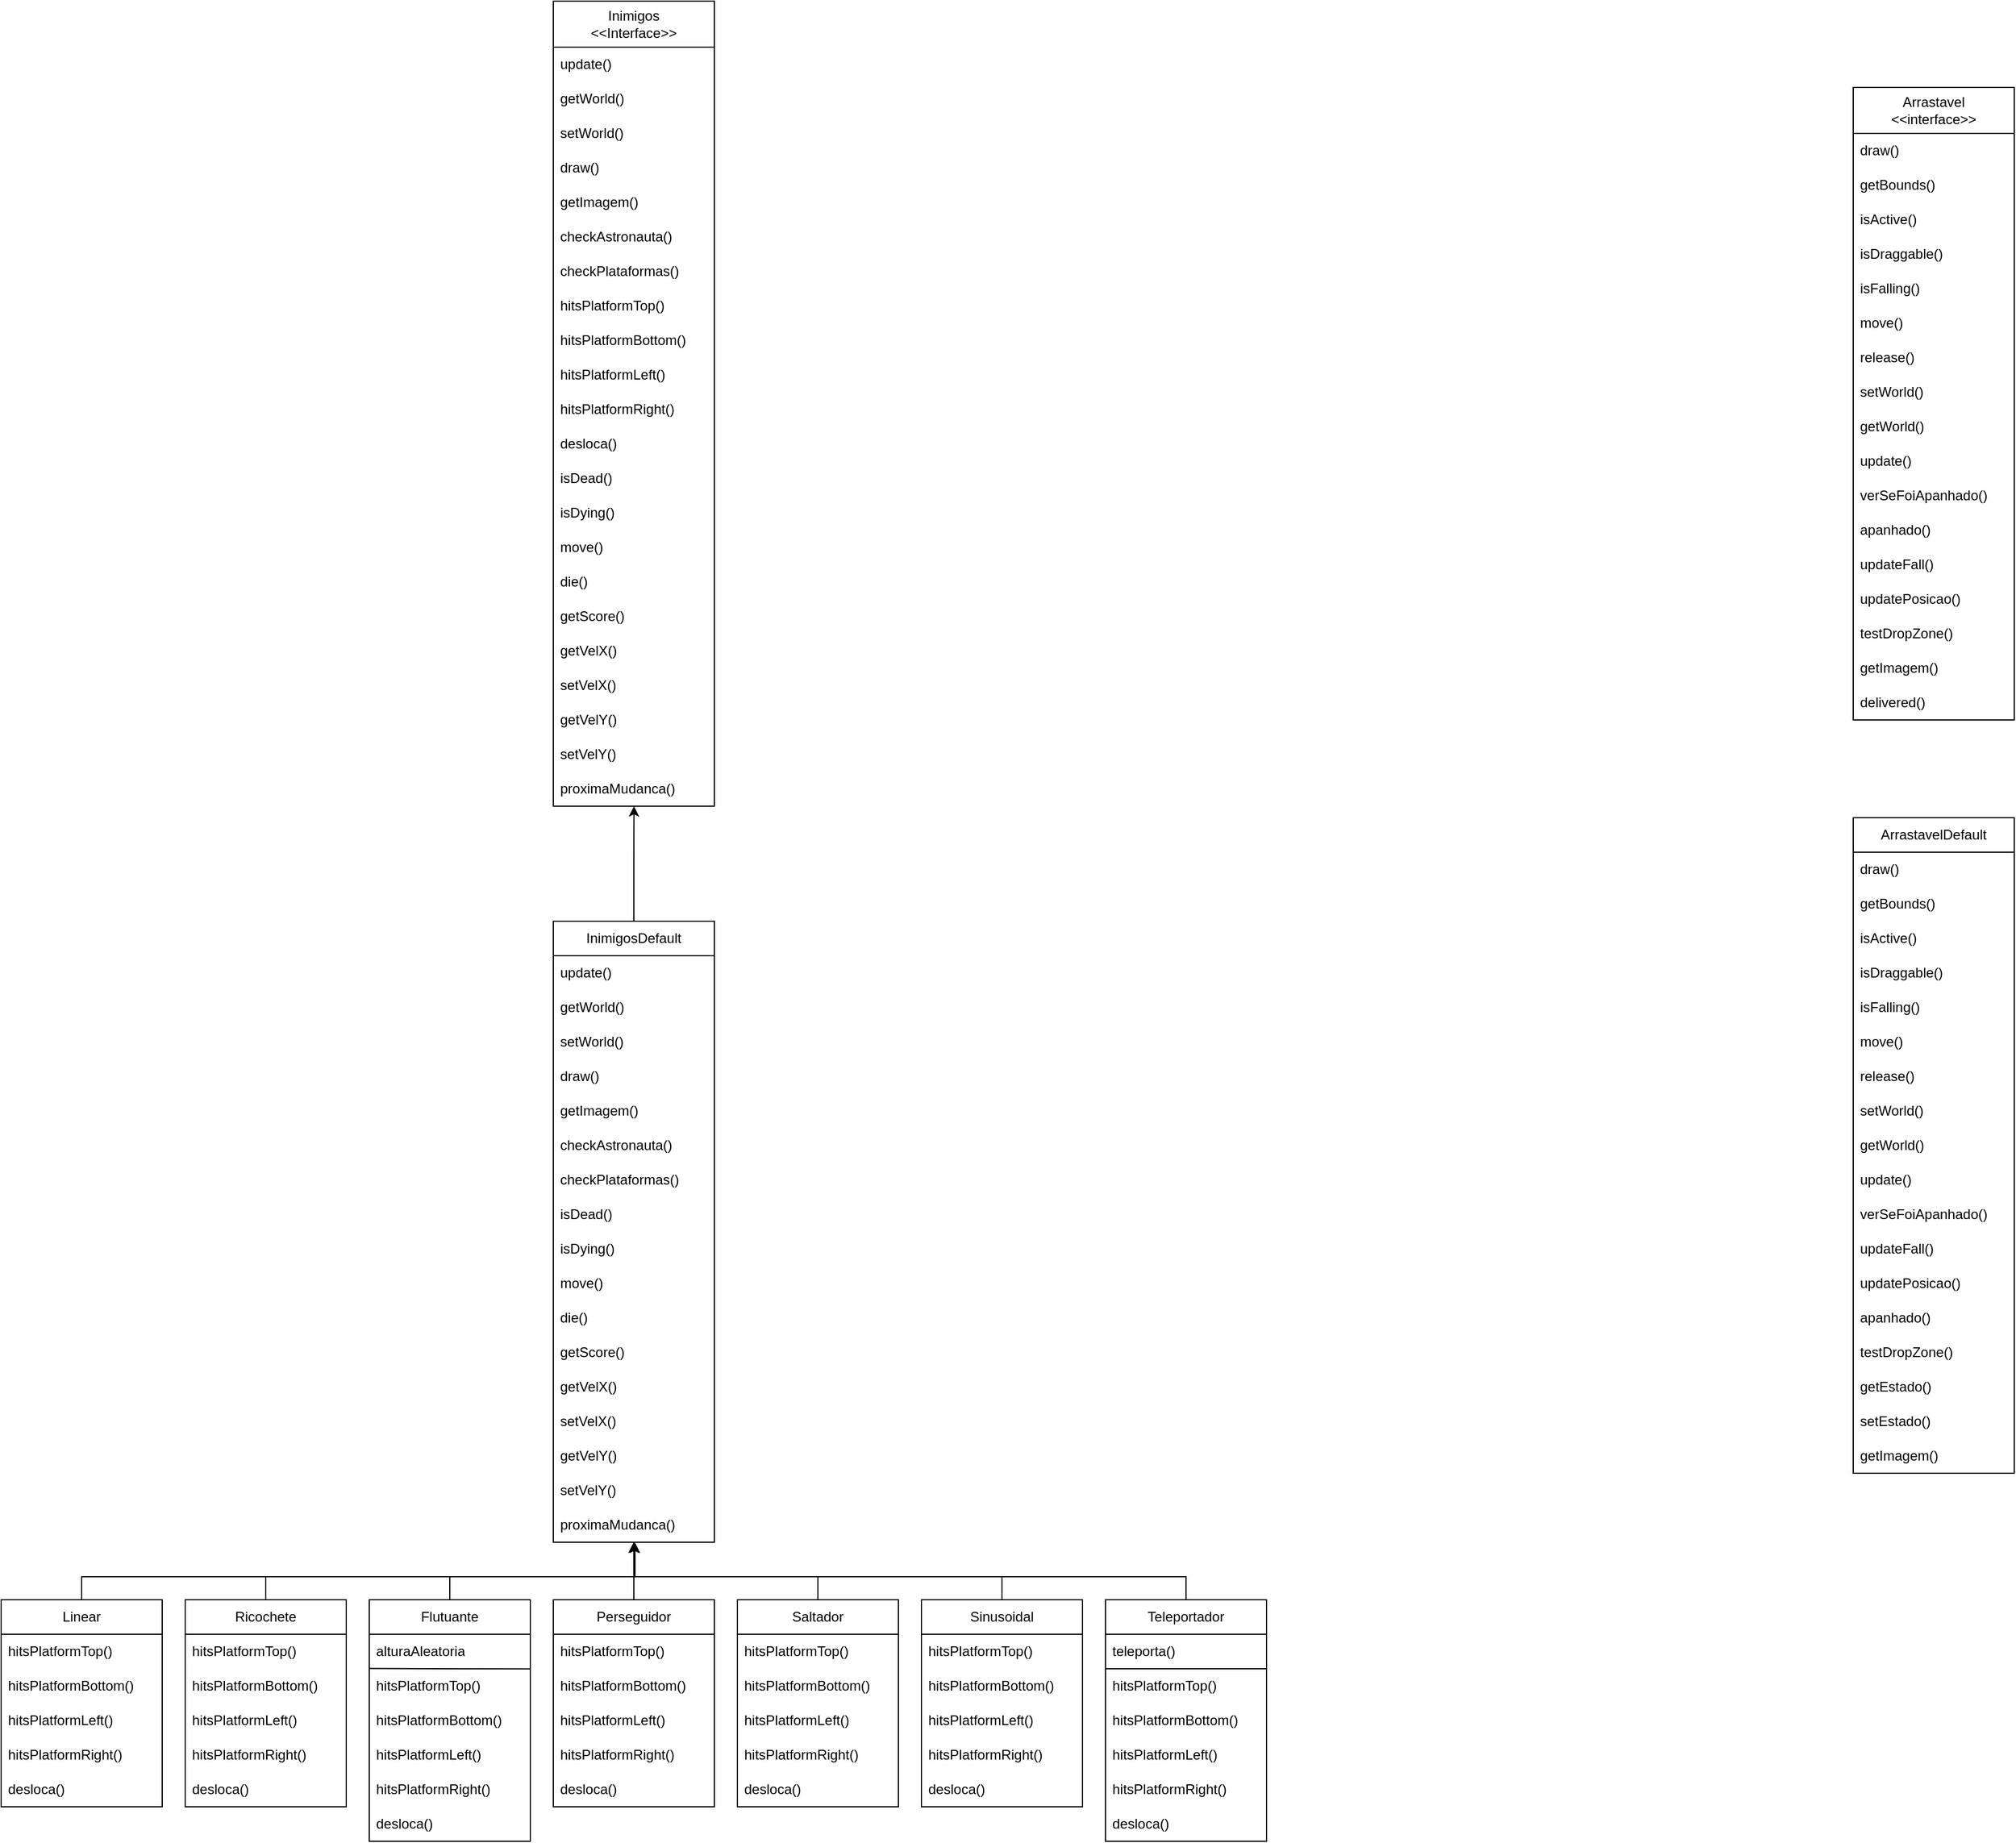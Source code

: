 <mxfile version="27.0.6">
  <diagram id="C5RBs43oDa-KdzZeNtuy" name="Page-1">
    <mxGraphModel dx="237" dy="518" grid="1" gridSize="10" guides="1" tooltips="1" connect="1" arrows="1" fold="1" page="1" pageScale="1" pageWidth="4200" pageHeight="1700" math="0" shadow="0">
      <root>
        <mxCell id="WIyWlLk6GJQsqaUBKTNV-0" />
        <mxCell id="WIyWlLk6GJQsqaUBKTNV-1" parent="WIyWlLk6GJQsqaUBKTNV-0" />
        <mxCell id="ZHWAbH3Y5k_qaBBGSIv_-0" value="&lt;div&gt;Inimigos&lt;/div&gt;&lt;div&gt;&amp;lt;&amp;lt;Interface&amp;gt;&amp;gt;&lt;/div&gt;" style="swimlane;fontStyle=0;childLayout=stackLayout;horizontal=1;startSize=40;horizontalStack=0;resizeParent=1;resizeParentMax=0;resizeLast=0;collapsible=1;marginBottom=0;whiteSpace=wrap;html=1;" parent="WIyWlLk6GJQsqaUBKTNV-1" vertex="1">
          <mxGeometry x="520" y="50" width="140" height="700" as="geometry" />
        </mxCell>
        <mxCell id="ZHWAbH3Y5k_qaBBGSIv_-1" value="update()" style="text;strokeColor=none;fillColor=none;align=left;verticalAlign=middle;spacingLeft=4;spacingRight=4;overflow=hidden;points=[[0,0.5],[1,0.5]];portConstraint=eastwest;rotatable=0;whiteSpace=wrap;html=1;" parent="ZHWAbH3Y5k_qaBBGSIv_-0" vertex="1">
          <mxGeometry y="40" width="140" height="30" as="geometry" />
        </mxCell>
        <mxCell id="ZHWAbH3Y5k_qaBBGSIv_-2" value="getWorld()" style="text;strokeColor=none;fillColor=none;align=left;verticalAlign=middle;spacingLeft=4;spacingRight=4;overflow=hidden;points=[[0,0.5],[1,0.5]];portConstraint=eastwest;rotatable=0;whiteSpace=wrap;html=1;" parent="ZHWAbH3Y5k_qaBBGSIv_-0" vertex="1">
          <mxGeometry y="70" width="140" height="30" as="geometry" />
        </mxCell>
        <mxCell id="ZHWAbH3Y5k_qaBBGSIv_-3" value="setWorld()" style="text;strokeColor=none;fillColor=none;align=left;verticalAlign=middle;spacingLeft=4;spacingRight=4;overflow=hidden;points=[[0,0.5],[1,0.5]];portConstraint=eastwest;rotatable=0;whiteSpace=wrap;html=1;" parent="ZHWAbH3Y5k_qaBBGSIv_-0" vertex="1">
          <mxGeometry y="100" width="140" height="30" as="geometry" />
        </mxCell>
        <mxCell id="ZHWAbH3Y5k_qaBBGSIv_-4" value="draw()" style="text;strokeColor=none;fillColor=none;align=left;verticalAlign=middle;spacingLeft=4;spacingRight=4;overflow=hidden;points=[[0,0.5],[1,0.5]];portConstraint=eastwest;rotatable=0;whiteSpace=wrap;html=1;" parent="ZHWAbH3Y5k_qaBBGSIv_-0" vertex="1">
          <mxGeometry y="130" width="140" height="30" as="geometry" />
        </mxCell>
        <mxCell id="ZHWAbH3Y5k_qaBBGSIv_-5" value="getImagem()" style="text;strokeColor=none;fillColor=none;align=left;verticalAlign=middle;spacingLeft=4;spacingRight=4;overflow=hidden;points=[[0,0.5],[1,0.5]];portConstraint=eastwest;rotatable=0;whiteSpace=wrap;html=1;" parent="ZHWAbH3Y5k_qaBBGSIv_-0" vertex="1">
          <mxGeometry y="160" width="140" height="30" as="geometry" />
        </mxCell>
        <mxCell id="ZHWAbH3Y5k_qaBBGSIv_-6" value="checkAstronauta()" style="text;strokeColor=none;fillColor=none;align=left;verticalAlign=middle;spacingLeft=4;spacingRight=4;overflow=hidden;points=[[0,0.5],[1,0.5]];portConstraint=eastwest;rotatable=0;whiteSpace=wrap;html=1;" parent="ZHWAbH3Y5k_qaBBGSIv_-0" vertex="1">
          <mxGeometry y="190" width="140" height="30" as="geometry" />
        </mxCell>
        <mxCell id="ZHWAbH3Y5k_qaBBGSIv_-7" value="checkPlataformas()" style="text;strokeColor=none;fillColor=none;align=left;verticalAlign=middle;spacingLeft=4;spacingRight=4;overflow=hidden;points=[[0,0.5],[1,0.5]];portConstraint=eastwest;rotatable=0;whiteSpace=wrap;html=1;" parent="ZHWAbH3Y5k_qaBBGSIv_-0" vertex="1">
          <mxGeometry y="220" width="140" height="30" as="geometry" />
        </mxCell>
        <mxCell id="ZHWAbH3Y5k_qaBBGSIv_-8" value="hitsPlatformTop()" style="text;strokeColor=none;fillColor=none;align=left;verticalAlign=middle;spacingLeft=4;spacingRight=4;overflow=hidden;points=[[0,0.5],[1,0.5]];portConstraint=eastwest;rotatable=0;whiteSpace=wrap;html=1;" parent="ZHWAbH3Y5k_qaBBGSIv_-0" vertex="1">
          <mxGeometry y="250" width="140" height="30" as="geometry" />
        </mxCell>
        <mxCell id="ZHWAbH3Y5k_qaBBGSIv_-9" value="hitsPlatformBottom()" style="text;strokeColor=none;fillColor=none;align=left;verticalAlign=middle;spacingLeft=4;spacingRight=4;overflow=hidden;points=[[0,0.5],[1,0.5]];portConstraint=eastwest;rotatable=0;whiteSpace=wrap;html=1;" parent="ZHWAbH3Y5k_qaBBGSIv_-0" vertex="1">
          <mxGeometry y="280" width="140" height="30" as="geometry" />
        </mxCell>
        <mxCell id="ZHWAbH3Y5k_qaBBGSIv_-10" value="hitsPlatformLeft()" style="text;strokeColor=none;fillColor=none;align=left;verticalAlign=middle;spacingLeft=4;spacingRight=4;overflow=hidden;points=[[0,0.5],[1,0.5]];portConstraint=eastwest;rotatable=0;whiteSpace=wrap;html=1;" parent="ZHWAbH3Y5k_qaBBGSIv_-0" vertex="1">
          <mxGeometry y="310" width="140" height="30" as="geometry" />
        </mxCell>
        <mxCell id="ZHWAbH3Y5k_qaBBGSIv_-11" value="hitsPlatformRight()" style="text;strokeColor=none;fillColor=none;align=left;verticalAlign=middle;spacingLeft=4;spacingRight=4;overflow=hidden;points=[[0,0.5],[1,0.5]];portConstraint=eastwest;rotatable=0;whiteSpace=wrap;html=1;" parent="ZHWAbH3Y5k_qaBBGSIv_-0" vertex="1">
          <mxGeometry y="340" width="140" height="30" as="geometry" />
        </mxCell>
        <mxCell id="ZHWAbH3Y5k_qaBBGSIv_-12" value="desloca()" style="text;strokeColor=none;fillColor=none;align=left;verticalAlign=middle;spacingLeft=4;spacingRight=4;overflow=hidden;points=[[0,0.5],[1,0.5]];portConstraint=eastwest;rotatable=0;whiteSpace=wrap;html=1;" parent="ZHWAbH3Y5k_qaBBGSIv_-0" vertex="1">
          <mxGeometry y="370" width="140" height="30" as="geometry" />
        </mxCell>
        <mxCell id="ZHWAbH3Y5k_qaBBGSIv_-13" value="isDead()" style="text;strokeColor=none;fillColor=none;align=left;verticalAlign=middle;spacingLeft=4;spacingRight=4;overflow=hidden;points=[[0,0.5],[1,0.5]];portConstraint=eastwest;rotatable=0;whiteSpace=wrap;html=1;" parent="ZHWAbH3Y5k_qaBBGSIv_-0" vertex="1">
          <mxGeometry y="400" width="140" height="30" as="geometry" />
        </mxCell>
        <mxCell id="ZHWAbH3Y5k_qaBBGSIv_-14" value="isDying()" style="text;strokeColor=none;fillColor=none;align=left;verticalAlign=middle;spacingLeft=4;spacingRight=4;overflow=hidden;points=[[0,0.5],[1,0.5]];portConstraint=eastwest;rotatable=0;whiteSpace=wrap;html=1;" parent="ZHWAbH3Y5k_qaBBGSIv_-0" vertex="1">
          <mxGeometry y="430" width="140" height="30" as="geometry" />
        </mxCell>
        <mxCell id="ZHWAbH3Y5k_qaBBGSIv_-15" value="move()" style="text;strokeColor=none;fillColor=none;align=left;verticalAlign=middle;spacingLeft=4;spacingRight=4;overflow=hidden;points=[[0,0.5],[1,0.5]];portConstraint=eastwest;rotatable=0;whiteSpace=wrap;html=1;" parent="ZHWAbH3Y5k_qaBBGSIv_-0" vertex="1">
          <mxGeometry y="460" width="140" height="30" as="geometry" />
        </mxCell>
        <mxCell id="ZHWAbH3Y5k_qaBBGSIv_-16" value="die()" style="text;strokeColor=none;fillColor=none;align=left;verticalAlign=middle;spacingLeft=4;spacingRight=4;overflow=hidden;points=[[0,0.5],[1,0.5]];portConstraint=eastwest;rotatable=0;whiteSpace=wrap;html=1;" parent="ZHWAbH3Y5k_qaBBGSIv_-0" vertex="1">
          <mxGeometry y="490" width="140" height="30" as="geometry" />
        </mxCell>
        <mxCell id="ZHWAbH3Y5k_qaBBGSIv_-17" value="getScore()" style="text;strokeColor=none;fillColor=none;align=left;verticalAlign=middle;spacingLeft=4;spacingRight=4;overflow=hidden;points=[[0,0.5],[1,0.5]];portConstraint=eastwest;rotatable=0;whiteSpace=wrap;html=1;" parent="ZHWAbH3Y5k_qaBBGSIv_-0" vertex="1">
          <mxGeometry y="520" width="140" height="30" as="geometry" />
        </mxCell>
        <mxCell id="ZHWAbH3Y5k_qaBBGSIv_-18" value="getVelX()" style="text;strokeColor=none;fillColor=none;align=left;verticalAlign=middle;spacingLeft=4;spacingRight=4;overflow=hidden;points=[[0,0.5],[1,0.5]];portConstraint=eastwest;rotatable=0;whiteSpace=wrap;html=1;" parent="ZHWAbH3Y5k_qaBBGSIv_-0" vertex="1">
          <mxGeometry y="550" width="140" height="30" as="geometry" />
        </mxCell>
        <mxCell id="ZHWAbH3Y5k_qaBBGSIv_-19" value="setVelX()" style="text;strokeColor=none;fillColor=none;align=left;verticalAlign=middle;spacingLeft=4;spacingRight=4;overflow=hidden;points=[[0,0.5],[1,0.5]];portConstraint=eastwest;rotatable=0;whiteSpace=wrap;html=1;" parent="ZHWAbH3Y5k_qaBBGSIv_-0" vertex="1">
          <mxGeometry y="580" width="140" height="30" as="geometry" />
        </mxCell>
        <mxCell id="ZHWAbH3Y5k_qaBBGSIv_-20" value="getVelY()" style="text;strokeColor=none;fillColor=none;align=left;verticalAlign=middle;spacingLeft=4;spacingRight=4;overflow=hidden;points=[[0,0.5],[1,0.5]];portConstraint=eastwest;rotatable=0;whiteSpace=wrap;html=1;" parent="ZHWAbH3Y5k_qaBBGSIv_-0" vertex="1">
          <mxGeometry y="610" width="140" height="30" as="geometry" />
        </mxCell>
        <mxCell id="ZHWAbH3Y5k_qaBBGSIv_-21" value="setVelY()" style="text;strokeColor=none;fillColor=none;align=left;verticalAlign=middle;spacingLeft=4;spacingRight=4;overflow=hidden;points=[[0,0.5],[1,0.5]];portConstraint=eastwest;rotatable=0;whiteSpace=wrap;html=1;" parent="ZHWAbH3Y5k_qaBBGSIv_-0" vertex="1">
          <mxGeometry y="640" width="140" height="30" as="geometry" />
        </mxCell>
        <mxCell id="ZHWAbH3Y5k_qaBBGSIv_-22" value="proximaMudanca()" style="text;strokeColor=none;fillColor=none;align=left;verticalAlign=middle;spacingLeft=4;spacingRight=4;overflow=hidden;points=[[0,0.5],[1,0.5]];portConstraint=eastwest;rotatable=0;whiteSpace=wrap;html=1;" parent="ZHWAbH3Y5k_qaBBGSIv_-0" vertex="1">
          <mxGeometry y="670" width="140" height="30" as="geometry" />
        </mxCell>
        <mxCell id="ZHWAbH3Y5k_qaBBGSIv_-23" value="InimigosDefault" style="swimlane;fontStyle=0;childLayout=stackLayout;horizontal=1;startSize=30;horizontalStack=0;resizeParent=1;resizeParentMax=0;resizeLast=0;collapsible=1;marginBottom=0;whiteSpace=wrap;html=1;" parent="WIyWlLk6GJQsqaUBKTNV-1" vertex="1">
          <mxGeometry x="520" y="850" width="140" height="540" as="geometry" />
        </mxCell>
        <mxCell id="ZHWAbH3Y5k_qaBBGSIv_-24" value="update()" style="text;strokeColor=none;fillColor=none;align=left;verticalAlign=middle;spacingLeft=4;spacingRight=4;overflow=hidden;points=[[0,0.5],[1,0.5]];portConstraint=eastwest;rotatable=0;whiteSpace=wrap;html=1;" parent="ZHWAbH3Y5k_qaBBGSIv_-23" vertex="1">
          <mxGeometry y="30" width="140" height="30" as="geometry" />
        </mxCell>
        <mxCell id="ZHWAbH3Y5k_qaBBGSIv_-25" value="getWorld()" style="text;strokeColor=none;fillColor=none;align=left;verticalAlign=middle;spacingLeft=4;spacingRight=4;overflow=hidden;points=[[0,0.5],[1,0.5]];portConstraint=eastwest;rotatable=0;whiteSpace=wrap;html=1;" parent="ZHWAbH3Y5k_qaBBGSIv_-23" vertex="1">
          <mxGeometry y="60" width="140" height="30" as="geometry" />
        </mxCell>
        <mxCell id="ZHWAbH3Y5k_qaBBGSIv_-26" value="setWorld()" style="text;strokeColor=none;fillColor=none;align=left;verticalAlign=middle;spacingLeft=4;spacingRight=4;overflow=hidden;points=[[0,0.5],[1,0.5]];portConstraint=eastwest;rotatable=0;whiteSpace=wrap;html=1;" parent="ZHWAbH3Y5k_qaBBGSIv_-23" vertex="1">
          <mxGeometry y="90" width="140" height="30" as="geometry" />
        </mxCell>
        <mxCell id="ZHWAbH3Y5k_qaBBGSIv_-27" value="draw()" style="text;strokeColor=none;fillColor=none;align=left;verticalAlign=middle;spacingLeft=4;spacingRight=4;overflow=hidden;points=[[0,0.5],[1,0.5]];portConstraint=eastwest;rotatable=0;whiteSpace=wrap;html=1;" parent="ZHWAbH3Y5k_qaBBGSIv_-23" vertex="1">
          <mxGeometry y="120" width="140" height="30" as="geometry" />
        </mxCell>
        <mxCell id="ZHWAbH3Y5k_qaBBGSIv_-28" value="getImagem()" style="text;strokeColor=none;fillColor=none;align=left;verticalAlign=middle;spacingLeft=4;spacingRight=4;overflow=hidden;points=[[0,0.5],[1,0.5]];portConstraint=eastwest;rotatable=0;whiteSpace=wrap;html=1;" parent="ZHWAbH3Y5k_qaBBGSIv_-23" vertex="1">
          <mxGeometry y="150" width="140" height="30" as="geometry" />
        </mxCell>
        <mxCell id="ZHWAbH3Y5k_qaBBGSIv_-29" value="checkAstronauta()" style="text;strokeColor=none;fillColor=none;align=left;verticalAlign=middle;spacingLeft=4;spacingRight=4;overflow=hidden;points=[[0,0.5],[1,0.5]];portConstraint=eastwest;rotatable=0;whiteSpace=wrap;html=1;" parent="ZHWAbH3Y5k_qaBBGSIv_-23" vertex="1">
          <mxGeometry y="180" width="140" height="30" as="geometry" />
        </mxCell>
        <mxCell id="ZHWAbH3Y5k_qaBBGSIv_-30" value="checkPlataformas()" style="text;strokeColor=none;fillColor=none;align=left;verticalAlign=middle;spacingLeft=4;spacingRight=4;overflow=hidden;points=[[0,0.5],[1,0.5]];portConstraint=eastwest;rotatable=0;whiteSpace=wrap;html=1;" parent="ZHWAbH3Y5k_qaBBGSIv_-23" vertex="1">
          <mxGeometry y="210" width="140" height="30" as="geometry" />
        </mxCell>
        <mxCell id="ZHWAbH3Y5k_qaBBGSIv_-31" value="isDead()" style="text;strokeColor=none;fillColor=none;align=left;verticalAlign=middle;spacingLeft=4;spacingRight=4;overflow=hidden;points=[[0,0.5],[1,0.5]];portConstraint=eastwest;rotatable=0;whiteSpace=wrap;html=1;" parent="ZHWAbH3Y5k_qaBBGSIv_-23" vertex="1">
          <mxGeometry y="240" width="140" height="30" as="geometry" />
        </mxCell>
        <mxCell id="ZHWAbH3Y5k_qaBBGSIv_-32" value="isDying()" style="text;strokeColor=none;fillColor=none;align=left;verticalAlign=middle;spacingLeft=4;spacingRight=4;overflow=hidden;points=[[0,0.5],[1,0.5]];portConstraint=eastwest;rotatable=0;whiteSpace=wrap;html=1;" parent="ZHWAbH3Y5k_qaBBGSIv_-23" vertex="1">
          <mxGeometry y="270" width="140" height="30" as="geometry" />
        </mxCell>
        <mxCell id="ZHWAbH3Y5k_qaBBGSIv_-33" value="move()" style="text;strokeColor=none;fillColor=none;align=left;verticalAlign=middle;spacingLeft=4;spacingRight=4;overflow=hidden;points=[[0,0.5],[1,0.5]];portConstraint=eastwest;rotatable=0;whiteSpace=wrap;html=1;" parent="ZHWAbH3Y5k_qaBBGSIv_-23" vertex="1">
          <mxGeometry y="300" width="140" height="30" as="geometry" />
        </mxCell>
        <mxCell id="ZHWAbH3Y5k_qaBBGSIv_-34" value="die()" style="text;strokeColor=none;fillColor=none;align=left;verticalAlign=middle;spacingLeft=4;spacingRight=4;overflow=hidden;points=[[0,0.5],[1,0.5]];portConstraint=eastwest;rotatable=0;whiteSpace=wrap;html=1;" parent="ZHWAbH3Y5k_qaBBGSIv_-23" vertex="1">
          <mxGeometry y="330" width="140" height="30" as="geometry" />
        </mxCell>
        <mxCell id="ZHWAbH3Y5k_qaBBGSIv_-35" value="getScore()" style="text;strokeColor=none;fillColor=none;align=left;verticalAlign=middle;spacingLeft=4;spacingRight=4;overflow=hidden;points=[[0,0.5],[1,0.5]];portConstraint=eastwest;rotatable=0;whiteSpace=wrap;html=1;" parent="ZHWAbH3Y5k_qaBBGSIv_-23" vertex="1">
          <mxGeometry y="360" width="140" height="30" as="geometry" />
        </mxCell>
        <mxCell id="ZHWAbH3Y5k_qaBBGSIv_-36" value="getVelX()" style="text;strokeColor=none;fillColor=none;align=left;verticalAlign=middle;spacingLeft=4;spacingRight=4;overflow=hidden;points=[[0,0.5],[1,0.5]];portConstraint=eastwest;rotatable=0;whiteSpace=wrap;html=1;" parent="ZHWAbH3Y5k_qaBBGSIv_-23" vertex="1">
          <mxGeometry y="390" width="140" height="30" as="geometry" />
        </mxCell>
        <mxCell id="ZHWAbH3Y5k_qaBBGSIv_-37" value="setVelX()" style="text;strokeColor=none;fillColor=none;align=left;verticalAlign=middle;spacingLeft=4;spacingRight=4;overflow=hidden;points=[[0,0.5],[1,0.5]];portConstraint=eastwest;rotatable=0;whiteSpace=wrap;html=1;" parent="ZHWAbH3Y5k_qaBBGSIv_-23" vertex="1">
          <mxGeometry y="420" width="140" height="30" as="geometry" />
        </mxCell>
        <mxCell id="ZHWAbH3Y5k_qaBBGSIv_-38" value="getVelY()" style="text;strokeColor=none;fillColor=none;align=left;verticalAlign=middle;spacingLeft=4;spacingRight=4;overflow=hidden;points=[[0,0.5],[1,0.5]];portConstraint=eastwest;rotatable=0;whiteSpace=wrap;html=1;" parent="ZHWAbH3Y5k_qaBBGSIv_-23" vertex="1">
          <mxGeometry y="450" width="140" height="30" as="geometry" />
        </mxCell>
        <mxCell id="ZHWAbH3Y5k_qaBBGSIv_-39" value="setVelY()" style="text;strokeColor=none;fillColor=none;align=left;verticalAlign=middle;spacingLeft=4;spacingRight=4;overflow=hidden;points=[[0,0.5],[1,0.5]];portConstraint=eastwest;rotatable=0;whiteSpace=wrap;html=1;" parent="ZHWAbH3Y5k_qaBBGSIv_-23" vertex="1">
          <mxGeometry y="480" width="140" height="30" as="geometry" />
        </mxCell>
        <mxCell id="ZHWAbH3Y5k_qaBBGSIv_-40" value="proximaMudanca()" style="text;strokeColor=none;fillColor=none;align=left;verticalAlign=middle;spacingLeft=4;spacingRight=4;overflow=hidden;points=[[0,0.5],[1,0.5]];portConstraint=eastwest;rotatable=0;whiteSpace=wrap;html=1;" parent="ZHWAbH3Y5k_qaBBGSIv_-23" vertex="1">
          <mxGeometry y="510" width="140" height="30" as="geometry" />
        </mxCell>
        <mxCell id="ZHWAbH3Y5k_qaBBGSIv_-81" style="edgeStyle=orthogonalEdgeStyle;rounded=0;orthogonalLoop=1;jettySize=auto;html=1;" parent="WIyWlLk6GJQsqaUBKTNV-1" source="ZHWAbH3Y5k_qaBBGSIv_-42" edge="1">
          <mxGeometry relative="1" as="geometry">
            <mxPoint x="590" y="1390" as="targetPoint" />
            <Array as="points">
              <mxPoint x="110" y="1420" />
              <mxPoint x="590" y="1420" />
              <mxPoint x="590" y="1390" />
            </Array>
          </mxGeometry>
        </mxCell>
        <mxCell id="ZHWAbH3Y5k_qaBBGSIv_-42" value="&lt;div&gt;Linear&lt;/div&gt;" style="swimlane;fontStyle=0;childLayout=stackLayout;horizontal=1;startSize=30;horizontalStack=0;resizeParent=1;resizeParentMax=0;resizeLast=0;collapsible=1;marginBottom=0;whiteSpace=wrap;html=1;" parent="WIyWlLk6GJQsqaUBKTNV-1" vertex="1">
          <mxGeometry x="40" y="1440" width="140" height="180" as="geometry" />
        </mxCell>
        <mxCell id="ZHWAbH3Y5k_qaBBGSIv_-43" value="hitsPlatformTop()" style="text;strokeColor=none;fillColor=none;align=left;verticalAlign=middle;spacingLeft=4;spacingRight=4;overflow=hidden;points=[[0,0.5],[1,0.5]];portConstraint=eastwest;rotatable=0;whiteSpace=wrap;html=1;" parent="ZHWAbH3Y5k_qaBBGSIv_-42" vertex="1">
          <mxGeometry y="30" width="140" height="30" as="geometry" />
        </mxCell>
        <mxCell id="ZHWAbH3Y5k_qaBBGSIv_-44" value="hitsPlatformBottom()" style="text;strokeColor=none;fillColor=none;align=left;verticalAlign=middle;spacingLeft=4;spacingRight=4;overflow=hidden;points=[[0,0.5],[1,0.5]];portConstraint=eastwest;rotatable=0;whiteSpace=wrap;html=1;" parent="ZHWAbH3Y5k_qaBBGSIv_-42" vertex="1">
          <mxGeometry y="60" width="140" height="30" as="geometry" />
        </mxCell>
        <mxCell id="ZHWAbH3Y5k_qaBBGSIv_-45" value="hitsPlatformLeft()" style="text;strokeColor=none;fillColor=none;align=left;verticalAlign=middle;spacingLeft=4;spacingRight=4;overflow=hidden;points=[[0,0.5],[1,0.5]];portConstraint=eastwest;rotatable=0;whiteSpace=wrap;html=1;" parent="ZHWAbH3Y5k_qaBBGSIv_-42" vertex="1">
          <mxGeometry y="90" width="140" height="30" as="geometry" />
        </mxCell>
        <mxCell id="ZHWAbH3Y5k_qaBBGSIv_-85" value="hitsPlatformRight()" style="text;strokeColor=none;fillColor=none;align=left;verticalAlign=middle;spacingLeft=4;spacingRight=4;overflow=hidden;points=[[0,0.5],[1,0.5]];portConstraint=eastwest;rotatable=0;whiteSpace=wrap;html=1;" parent="ZHWAbH3Y5k_qaBBGSIv_-42" vertex="1">
          <mxGeometry y="120" width="140" height="30" as="geometry" />
        </mxCell>
        <mxCell id="ZHWAbH3Y5k_qaBBGSIv_-86" value="desloca()" style="text;strokeColor=none;fillColor=none;align=left;verticalAlign=middle;spacingLeft=4;spacingRight=4;overflow=hidden;points=[[0,0.5],[1,0.5]];portConstraint=eastwest;rotatable=0;whiteSpace=wrap;html=1;" parent="ZHWAbH3Y5k_qaBBGSIv_-42" vertex="1">
          <mxGeometry y="150" width="140" height="30" as="geometry" />
        </mxCell>
        <mxCell id="ZHWAbH3Y5k_qaBBGSIv_-80" style="edgeStyle=orthogonalEdgeStyle;rounded=0;orthogonalLoop=1;jettySize=auto;html=1;" parent="WIyWlLk6GJQsqaUBKTNV-1" source="ZHWAbH3Y5k_qaBBGSIv_-46" edge="1">
          <mxGeometry relative="1" as="geometry">
            <mxPoint x="590.968" y="1390" as="targetPoint" />
            <Array as="points">
              <mxPoint x="270" y="1420" />
              <mxPoint x="590" y="1420" />
              <mxPoint x="590" y="1390" />
            </Array>
          </mxGeometry>
        </mxCell>
        <mxCell id="ZHWAbH3Y5k_qaBBGSIv_-46" value="Ricochete" style="swimlane;fontStyle=0;childLayout=stackLayout;horizontal=1;startSize=30;horizontalStack=0;resizeParent=1;resizeParentMax=0;resizeLast=0;collapsible=1;marginBottom=0;whiteSpace=wrap;html=1;" parent="WIyWlLk6GJQsqaUBKTNV-1" vertex="1">
          <mxGeometry x="200" y="1440" width="140" height="180" as="geometry" />
        </mxCell>
        <mxCell id="ZHWAbH3Y5k_qaBBGSIv_-47" value="hitsPlatformTop()" style="text;strokeColor=none;fillColor=none;align=left;verticalAlign=middle;spacingLeft=4;spacingRight=4;overflow=hidden;points=[[0,0.5],[1,0.5]];portConstraint=eastwest;rotatable=0;whiteSpace=wrap;html=1;" parent="ZHWAbH3Y5k_qaBBGSIv_-46" vertex="1">
          <mxGeometry y="30" width="140" height="30" as="geometry" />
        </mxCell>
        <mxCell id="ZHWAbH3Y5k_qaBBGSIv_-48" value="hitsPlatformBottom()" style="text;strokeColor=none;fillColor=none;align=left;verticalAlign=middle;spacingLeft=4;spacingRight=4;overflow=hidden;points=[[0,0.5],[1,0.5]];portConstraint=eastwest;rotatable=0;whiteSpace=wrap;html=1;" parent="ZHWAbH3Y5k_qaBBGSIv_-46" vertex="1">
          <mxGeometry y="60" width="140" height="30" as="geometry" />
        </mxCell>
        <mxCell id="ZHWAbH3Y5k_qaBBGSIv_-49" value="hitsPlatformLeft()" style="text;strokeColor=none;fillColor=none;align=left;verticalAlign=middle;spacingLeft=4;spacingRight=4;overflow=hidden;points=[[0,0.5],[1,0.5]];portConstraint=eastwest;rotatable=0;whiteSpace=wrap;html=1;" parent="ZHWAbH3Y5k_qaBBGSIv_-46" vertex="1">
          <mxGeometry y="90" width="140" height="30" as="geometry" />
        </mxCell>
        <mxCell id="ZHWAbH3Y5k_qaBBGSIv_-87" value="hitsPlatformRight()" style="text;strokeColor=none;fillColor=none;align=left;verticalAlign=middle;spacingLeft=4;spacingRight=4;overflow=hidden;points=[[0,0.5],[1,0.5]];portConstraint=eastwest;rotatable=0;whiteSpace=wrap;html=1;" parent="ZHWAbH3Y5k_qaBBGSIv_-46" vertex="1">
          <mxGeometry y="120" width="140" height="30" as="geometry" />
        </mxCell>
        <mxCell id="ZHWAbH3Y5k_qaBBGSIv_-88" value="desloca()" style="text;strokeColor=none;fillColor=none;align=left;verticalAlign=middle;spacingLeft=4;spacingRight=4;overflow=hidden;points=[[0,0.5],[1,0.5]];portConstraint=eastwest;rotatable=0;whiteSpace=wrap;html=1;" parent="ZHWAbH3Y5k_qaBBGSIv_-46" vertex="1">
          <mxGeometry y="150" width="140" height="30" as="geometry" />
        </mxCell>
        <mxCell id="ZHWAbH3Y5k_qaBBGSIv_-79" style="edgeStyle=orthogonalEdgeStyle;rounded=0;orthogonalLoop=1;jettySize=auto;html=1;" parent="WIyWlLk6GJQsqaUBKTNV-1" source="ZHWAbH3Y5k_qaBBGSIv_-50" edge="1">
          <mxGeometry relative="1" as="geometry">
            <mxPoint x="590" y="1390" as="targetPoint" />
            <Array as="points">
              <mxPoint x="430" y="1420" />
              <mxPoint x="590" y="1420" />
            </Array>
          </mxGeometry>
        </mxCell>
        <mxCell id="ZHWAbH3Y5k_qaBBGSIv_-50" value="Flutuante" style="swimlane;fontStyle=0;childLayout=stackLayout;horizontal=1;startSize=30;horizontalStack=0;resizeParent=1;resizeParentMax=0;resizeLast=0;collapsible=1;marginBottom=0;whiteSpace=wrap;html=1;" parent="WIyWlLk6GJQsqaUBKTNV-1" vertex="1">
          <mxGeometry x="360" y="1440" width="140" height="210" as="geometry" />
        </mxCell>
        <mxCell id="ZHWAbH3Y5k_qaBBGSIv_-91" value="alturaAleatoria" style="text;strokeColor=none;fillColor=none;align=left;verticalAlign=middle;spacingLeft=4;spacingRight=4;overflow=hidden;points=[[0,0.5],[1,0.5]];portConstraint=eastwest;rotatable=0;whiteSpace=wrap;html=1;" parent="ZHWAbH3Y5k_qaBBGSIv_-50" vertex="1">
          <mxGeometry y="30" width="140" height="30" as="geometry" />
        </mxCell>
        <mxCell id="ZHWAbH3Y5k_qaBBGSIv_-51" value="hitsPlatformTop()" style="text;strokeColor=none;fillColor=none;align=left;verticalAlign=middle;spacingLeft=4;spacingRight=4;overflow=hidden;points=[[0,0.5],[1,0.5]];portConstraint=eastwest;rotatable=0;whiteSpace=wrap;html=1;" parent="ZHWAbH3Y5k_qaBBGSIv_-50" vertex="1">
          <mxGeometry y="60" width="140" height="30" as="geometry" />
        </mxCell>
        <mxCell id="ZHWAbH3Y5k_qaBBGSIv_-52" value="hitsPlatformBottom()" style="text;strokeColor=none;fillColor=none;align=left;verticalAlign=middle;spacingLeft=4;spacingRight=4;overflow=hidden;points=[[0,0.5],[1,0.5]];portConstraint=eastwest;rotatable=0;whiteSpace=wrap;html=1;" parent="ZHWAbH3Y5k_qaBBGSIv_-50" vertex="1">
          <mxGeometry y="90" width="140" height="30" as="geometry" />
        </mxCell>
        <mxCell id="ZHWAbH3Y5k_qaBBGSIv_-53" value="hitsPlatformLeft()" style="text;strokeColor=none;fillColor=none;align=left;verticalAlign=middle;spacingLeft=4;spacingRight=4;overflow=hidden;points=[[0,0.5],[1,0.5]];portConstraint=eastwest;rotatable=0;whiteSpace=wrap;html=1;" parent="ZHWAbH3Y5k_qaBBGSIv_-50" vertex="1">
          <mxGeometry y="120" width="140" height="30" as="geometry" />
        </mxCell>
        <mxCell id="ZHWAbH3Y5k_qaBBGSIv_-89" value="hitsPlatformRight()" style="text;strokeColor=none;fillColor=none;align=left;verticalAlign=middle;spacingLeft=4;spacingRight=4;overflow=hidden;points=[[0,0.5],[1,0.5]];portConstraint=eastwest;rotatable=0;whiteSpace=wrap;html=1;" parent="ZHWAbH3Y5k_qaBBGSIv_-50" vertex="1">
          <mxGeometry y="150" width="140" height="30" as="geometry" />
        </mxCell>
        <mxCell id="ZHWAbH3Y5k_qaBBGSIv_-90" value="desloca()" style="text;strokeColor=none;fillColor=none;align=left;verticalAlign=middle;spacingLeft=4;spacingRight=4;overflow=hidden;points=[[0,0.5],[1,0.5]];portConstraint=eastwest;rotatable=0;whiteSpace=wrap;html=1;" parent="ZHWAbH3Y5k_qaBBGSIv_-50" vertex="1">
          <mxGeometry y="180" width="140" height="30" as="geometry" />
        </mxCell>
        <mxCell id="ZHWAbH3Y5k_qaBBGSIv_-54" value="Perseguidor" style="swimlane;fontStyle=0;childLayout=stackLayout;horizontal=1;startSize=30;horizontalStack=0;resizeParent=1;resizeParentMax=0;resizeLast=0;collapsible=1;marginBottom=0;whiteSpace=wrap;html=1;" parent="WIyWlLk6GJQsqaUBKTNV-1" vertex="1">
          <mxGeometry x="520" y="1440" width="140" height="180" as="geometry" />
        </mxCell>
        <mxCell id="ZHWAbH3Y5k_qaBBGSIv_-55" value="hitsPlatformTop()" style="text;strokeColor=none;fillColor=none;align=left;verticalAlign=middle;spacingLeft=4;spacingRight=4;overflow=hidden;points=[[0,0.5],[1,0.5]];portConstraint=eastwest;rotatable=0;whiteSpace=wrap;html=1;" parent="ZHWAbH3Y5k_qaBBGSIv_-54" vertex="1">
          <mxGeometry y="30" width="140" height="30" as="geometry" />
        </mxCell>
        <mxCell id="ZHWAbH3Y5k_qaBBGSIv_-56" value="hitsPlatformBottom()" style="text;strokeColor=none;fillColor=none;align=left;verticalAlign=middle;spacingLeft=4;spacingRight=4;overflow=hidden;points=[[0,0.5],[1,0.5]];portConstraint=eastwest;rotatable=0;whiteSpace=wrap;html=1;" parent="ZHWAbH3Y5k_qaBBGSIv_-54" vertex="1">
          <mxGeometry y="60" width="140" height="30" as="geometry" />
        </mxCell>
        <mxCell id="ZHWAbH3Y5k_qaBBGSIv_-57" value="hitsPlatformLeft()" style="text;strokeColor=none;fillColor=none;align=left;verticalAlign=middle;spacingLeft=4;spacingRight=4;overflow=hidden;points=[[0,0.5],[1,0.5]];portConstraint=eastwest;rotatable=0;whiteSpace=wrap;html=1;" parent="ZHWAbH3Y5k_qaBBGSIv_-54" vertex="1">
          <mxGeometry y="90" width="140" height="30" as="geometry" />
        </mxCell>
        <mxCell id="ZHWAbH3Y5k_qaBBGSIv_-93" value="hitsPlatformRight()" style="text;strokeColor=none;fillColor=none;align=left;verticalAlign=middle;spacingLeft=4;spacingRight=4;overflow=hidden;points=[[0,0.5],[1,0.5]];portConstraint=eastwest;rotatable=0;whiteSpace=wrap;html=1;" parent="ZHWAbH3Y5k_qaBBGSIv_-54" vertex="1">
          <mxGeometry y="120" width="140" height="30" as="geometry" />
        </mxCell>
        <mxCell id="ZHWAbH3Y5k_qaBBGSIv_-94" value="desloca()" style="text;strokeColor=none;fillColor=none;align=left;verticalAlign=middle;spacingLeft=4;spacingRight=4;overflow=hidden;points=[[0,0.5],[1,0.5]];portConstraint=eastwest;rotatable=0;whiteSpace=wrap;html=1;" parent="ZHWAbH3Y5k_qaBBGSIv_-54" vertex="1">
          <mxGeometry y="150" width="140" height="30" as="geometry" />
        </mxCell>
        <mxCell id="ZHWAbH3Y5k_qaBBGSIv_-83" style="edgeStyle=orthogonalEdgeStyle;rounded=0;orthogonalLoop=1;jettySize=auto;html=1;" parent="WIyWlLk6GJQsqaUBKTNV-1" source="ZHWAbH3Y5k_qaBBGSIv_-58" edge="1">
          <mxGeometry relative="1" as="geometry">
            <mxPoint x="590" y="1390" as="targetPoint" />
            <Array as="points">
              <mxPoint x="910" y="1420" />
              <mxPoint x="590" y="1420" />
              <mxPoint x="590" y="1390" />
            </Array>
          </mxGeometry>
        </mxCell>
        <mxCell id="ZHWAbH3Y5k_qaBBGSIv_-58" value="Sinusoidal" style="swimlane;fontStyle=0;childLayout=stackLayout;horizontal=1;startSize=30;horizontalStack=0;resizeParent=1;resizeParentMax=0;resizeLast=0;collapsible=1;marginBottom=0;whiteSpace=wrap;html=1;" parent="WIyWlLk6GJQsqaUBKTNV-1" vertex="1">
          <mxGeometry x="840" y="1440" width="140" height="180" as="geometry" />
        </mxCell>
        <mxCell id="ZHWAbH3Y5k_qaBBGSIv_-59" value="hitsPlatformTop()" style="text;strokeColor=none;fillColor=none;align=left;verticalAlign=middle;spacingLeft=4;spacingRight=4;overflow=hidden;points=[[0,0.5],[1,0.5]];portConstraint=eastwest;rotatable=0;whiteSpace=wrap;html=1;" parent="ZHWAbH3Y5k_qaBBGSIv_-58" vertex="1">
          <mxGeometry y="30" width="140" height="30" as="geometry" />
        </mxCell>
        <mxCell id="ZHWAbH3Y5k_qaBBGSIv_-60" value="hitsPlatformBottom()" style="text;strokeColor=none;fillColor=none;align=left;verticalAlign=middle;spacingLeft=4;spacingRight=4;overflow=hidden;points=[[0,0.5],[1,0.5]];portConstraint=eastwest;rotatable=0;whiteSpace=wrap;html=1;" parent="ZHWAbH3Y5k_qaBBGSIv_-58" vertex="1">
          <mxGeometry y="60" width="140" height="30" as="geometry" />
        </mxCell>
        <mxCell id="ZHWAbH3Y5k_qaBBGSIv_-61" value="hitsPlatformLeft()" style="text;strokeColor=none;fillColor=none;align=left;verticalAlign=middle;spacingLeft=4;spacingRight=4;overflow=hidden;points=[[0,0.5],[1,0.5]];portConstraint=eastwest;rotatable=0;whiteSpace=wrap;html=1;" parent="ZHWAbH3Y5k_qaBBGSIv_-58" vertex="1">
          <mxGeometry y="90" width="140" height="30" as="geometry" />
        </mxCell>
        <mxCell id="ZHWAbH3Y5k_qaBBGSIv_-97" value="hitsPlatformRight()" style="text;strokeColor=none;fillColor=none;align=left;verticalAlign=middle;spacingLeft=4;spacingRight=4;overflow=hidden;points=[[0,0.5],[1,0.5]];portConstraint=eastwest;rotatable=0;whiteSpace=wrap;html=1;" parent="ZHWAbH3Y5k_qaBBGSIv_-58" vertex="1">
          <mxGeometry y="120" width="140" height="30" as="geometry" />
        </mxCell>
        <mxCell id="ZHWAbH3Y5k_qaBBGSIv_-98" value="desloca()" style="text;strokeColor=none;fillColor=none;align=left;verticalAlign=middle;spacingLeft=4;spacingRight=4;overflow=hidden;points=[[0,0.5],[1,0.5]];portConstraint=eastwest;rotatable=0;whiteSpace=wrap;html=1;" parent="ZHWAbH3Y5k_qaBBGSIv_-58" vertex="1">
          <mxGeometry y="150" width="140" height="30" as="geometry" />
        </mxCell>
        <mxCell id="ZHWAbH3Y5k_qaBBGSIv_-82" style="edgeStyle=orthogonalEdgeStyle;rounded=0;orthogonalLoop=1;jettySize=auto;html=1;" parent="WIyWlLk6GJQsqaUBKTNV-1" source="ZHWAbH3Y5k_qaBBGSIv_-62" edge="1">
          <mxGeometry relative="1" as="geometry">
            <mxPoint x="590" y="1390" as="targetPoint" />
            <Array as="points">
              <mxPoint x="750" y="1420" />
              <mxPoint x="590" y="1420" />
            </Array>
          </mxGeometry>
        </mxCell>
        <mxCell id="ZHWAbH3Y5k_qaBBGSIv_-62" value="Saltador" style="swimlane;fontStyle=0;childLayout=stackLayout;horizontal=1;startSize=30;horizontalStack=0;resizeParent=1;resizeParentMax=0;resizeLast=0;collapsible=1;marginBottom=0;whiteSpace=wrap;html=1;" parent="WIyWlLk6GJQsqaUBKTNV-1" vertex="1">
          <mxGeometry x="680" y="1440" width="140" height="180" as="geometry" />
        </mxCell>
        <mxCell id="ZHWAbH3Y5k_qaBBGSIv_-63" value="hitsPlatformTop()" style="text;strokeColor=none;fillColor=none;align=left;verticalAlign=middle;spacingLeft=4;spacingRight=4;overflow=hidden;points=[[0,0.5],[1,0.5]];portConstraint=eastwest;rotatable=0;whiteSpace=wrap;html=1;" parent="ZHWAbH3Y5k_qaBBGSIv_-62" vertex="1">
          <mxGeometry y="30" width="140" height="30" as="geometry" />
        </mxCell>
        <mxCell id="ZHWAbH3Y5k_qaBBGSIv_-64" value="hitsPlatformBottom()" style="text;strokeColor=none;fillColor=none;align=left;verticalAlign=middle;spacingLeft=4;spacingRight=4;overflow=hidden;points=[[0,0.5],[1,0.5]];portConstraint=eastwest;rotatable=0;whiteSpace=wrap;html=1;" parent="ZHWAbH3Y5k_qaBBGSIv_-62" vertex="1">
          <mxGeometry y="60" width="140" height="30" as="geometry" />
        </mxCell>
        <mxCell id="ZHWAbH3Y5k_qaBBGSIv_-65" value="hitsPlatformLeft()" style="text;strokeColor=none;fillColor=none;align=left;verticalAlign=middle;spacingLeft=4;spacingRight=4;overflow=hidden;points=[[0,0.5],[1,0.5]];portConstraint=eastwest;rotatable=0;whiteSpace=wrap;html=1;" parent="ZHWAbH3Y5k_qaBBGSIv_-62" vertex="1">
          <mxGeometry y="90" width="140" height="30" as="geometry" />
        </mxCell>
        <mxCell id="ZHWAbH3Y5k_qaBBGSIv_-95" value="hitsPlatformRight()" style="text;strokeColor=none;fillColor=none;align=left;verticalAlign=middle;spacingLeft=4;spacingRight=4;overflow=hidden;points=[[0,0.5],[1,0.5]];portConstraint=eastwest;rotatable=0;whiteSpace=wrap;html=1;" parent="ZHWAbH3Y5k_qaBBGSIv_-62" vertex="1">
          <mxGeometry y="120" width="140" height="30" as="geometry" />
        </mxCell>
        <mxCell id="ZHWAbH3Y5k_qaBBGSIv_-96" value="desloca()" style="text;strokeColor=none;fillColor=none;align=left;verticalAlign=middle;spacingLeft=4;spacingRight=4;overflow=hidden;points=[[0,0.5],[1,0.5]];portConstraint=eastwest;rotatable=0;whiteSpace=wrap;html=1;" parent="ZHWAbH3Y5k_qaBBGSIv_-62" vertex="1">
          <mxGeometry y="150" width="140" height="30" as="geometry" />
        </mxCell>
        <mxCell id="ZHWAbH3Y5k_qaBBGSIv_-84" style="edgeStyle=orthogonalEdgeStyle;rounded=0;orthogonalLoop=1;jettySize=auto;html=1;entryX=0.504;entryY=1.005;entryDx=0;entryDy=0;entryPerimeter=0;" parent="WIyWlLk6GJQsqaUBKTNV-1" source="ZHWAbH3Y5k_qaBBGSIv_-66" target="ZHWAbH3Y5k_qaBBGSIv_-40" edge="1">
          <mxGeometry relative="1" as="geometry">
            <mxPoint x="585.484" y="1390" as="targetPoint" />
            <Array as="points">
              <mxPoint x="1070" y="1420" />
              <mxPoint x="591" y="1420" />
              <mxPoint x="591" y="1390" />
            </Array>
          </mxGeometry>
        </mxCell>
        <mxCell id="ZHWAbH3Y5k_qaBBGSIv_-66" value="Teleportador" style="swimlane;fontStyle=0;childLayout=stackLayout;horizontal=1;startSize=30;horizontalStack=0;resizeParent=1;resizeParentMax=0;resizeLast=0;collapsible=1;marginBottom=0;whiteSpace=wrap;html=1;" parent="WIyWlLk6GJQsqaUBKTNV-1" vertex="1">
          <mxGeometry x="1000" y="1440" width="140" height="210" as="geometry" />
        </mxCell>
        <mxCell id="ZHWAbH3Y5k_qaBBGSIv_-101" value="teleporta()" style="text;strokeColor=none;fillColor=none;align=left;verticalAlign=middle;spacingLeft=4;spacingRight=4;overflow=hidden;points=[[0,0.5],[1,0.5]];portConstraint=eastwest;rotatable=0;whiteSpace=wrap;html=1;" parent="ZHWAbH3Y5k_qaBBGSIv_-66" vertex="1">
          <mxGeometry y="30" width="140" height="30" as="geometry" />
        </mxCell>
        <mxCell id="ZHWAbH3Y5k_qaBBGSIv_-67" value="hitsPlatformTop()" style="text;strokeColor=none;fillColor=none;align=left;verticalAlign=middle;spacingLeft=4;spacingRight=4;overflow=hidden;points=[[0,0.5],[1,0.5]];portConstraint=eastwest;rotatable=0;whiteSpace=wrap;html=1;" parent="ZHWAbH3Y5k_qaBBGSIv_-66" vertex="1">
          <mxGeometry y="60" width="140" height="30" as="geometry" />
        </mxCell>
        <mxCell id="ZHWAbH3Y5k_qaBBGSIv_-68" value="hitsPlatformBottom()" style="text;strokeColor=none;fillColor=none;align=left;verticalAlign=middle;spacingLeft=4;spacingRight=4;overflow=hidden;points=[[0,0.5],[1,0.5]];portConstraint=eastwest;rotatable=0;whiteSpace=wrap;html=1;" parent="ZHWAbH3Y5k_qaBBGSIv_-66" vertex="1">
          <mxGeometry y="90" width="140" height="30" as="geometry" />
        </mxCell>
        <mxCell id="ZHWAbH3Y5k_qaBBGSIv_-69" value="hitsPlatformLeft()" style="text;strokeColor=none;fillColor=none;align=left;verticalAlign=middle;spacingLeft=4;spacingRight=4;overflow=hidden;points=[[0,0.5],[1,0.5]];portConstraint=eastwest;rotatable=0;whiteSpace=wrap;html=1;" parent="ZHWAbH3Y5k_qaBBGSIv_-66" vertex="1">
          <mxGeometry y="120" width="140" height="30" as="geometry" />
        </mxCell>
        <mxCell id="ZHWAbH3Y5k_qaBBGSIv_-99" value="hitsPlatformRight()" style="text;strokeColor=none;fillColor=none;align=left;verticalAlign=middle;spacingLeft=4;spacingRight=4;overflow=hidden;points=[[0,0.5],[1,0.5]];portConstraint=eastwest;rotatable=0;whiteSpace=wrap;html=1;" parent="ZHWAbH3Y5k_qaBBGSIv_-66" vertex="1">
          <mxGeometry y="150" width="140" height="30" as="geometry" />
        </mxCell>
        <mxCell id="ZHWAbH3Y5k_qaBBGSIv_-100" value="desloca()" style="text;strokeColor=none;fillColor=none;align=left;verticalAlign=middle;spacingLeft=4;spacingRight=4;overflow=hidden;points=[[0,0.5],[1,0.5]];portConstraint=eastwest;rotatable=0;whiteSpace=wrap;html=1;" parent="ZHWAbH3Y5k_qaBBGSIv_-66" vertex="1">
          <mxGeometry y="180" width="140" height="30" as="geometry" />
        </mxCell>
        <mxCell id="ZHWAbH3Y5k_qaBBGSIv_-73" style="edgeStyle=orthogonalEdgeStyle;rounded=0;orthogonalLoop=1;jettySize=auto;html=1;exitX=0.5;exitY=0;exitDx=0;exitDy=0;entryX=0.501;entryY=1;entryDx=0;entryDy=0;entryPerimeter=0;" parent="WIyWlLk6GJQsqaUBKTNV-1" source="ZHWAbH3Y5k_qaBBGSIv_-23" target="ZHWAbH3Y5k_qaBBGSIv_-22" edge="1">
          <mxGeometry relative="1" as="geometry" />
        </mxCell>
        <mxCell id="ZHWAbH3Y5k_qaBBGSIv_-78" style="edgeStyle=orthogonalEdgeStyle;rounded=0;orthogonalLoop=1;jettySize=auto;html=1;entryX=0.5;entryY=1;entryDx=0;entryDy=0;entryPerimeter=0;" parent="WIyWlLk6GJQsqaUBKTNV-1" source="ZHWAbH3Y5k_qaBBGSIv_-54" target="ZHWAbH3Y5k_qaBBGSIv_-40" edge="1">
          <mxGeometry relative="1" as="geometry" />
        </mxCell>
        <mxCell id="ZHWAbH3Y5k_qaBBGSIv_-92" value="" style="endArrow=none;html=1;rounded=0;entryX=0.003;entryY=-0.007;entryDx=0;entryDy=0;entryPerimeter=0;exitX=1.001;exitY=0.006;exitDx=0;exitDy=0;exitPerimeter=0;" parent="WIyWlLk6GJQsqaUBKTNV-1" source="ZHWAbH3Y5k_qaBBGSIv_-51" edge="1">
          <mxGeometry width="50" height="50" relative="1" as="geometry">
            <mxPoint x="429.58" y="1680" as="sourcePoint" />
            <mxPoint x="360" y="1499.79" as="targetPoint" />
          </mxGeometry>
        </mxCell>
        <mxCell id="ZHWAbH3Y5k_qaBBGSIv_-102" value="" style="endArrow=none;html=1;rounded=0;exitX=-0.001;exitY=0.001;exitDx=0;exitDy=0;exitPerimeter=0;" parent="WIyWlLk6GJQsqaUBKTNV-1" source="ZHWAbH3Y5k_qaBBGSIv_-67" edge="1">
          <mxGeometry width="50" height="50" relative="1" as="geometry">
            <mxPoint x="1090" y="1550" as="sourcePoint" />
            <mxPoint x="1140" y="1500" as="targetPoint" />
          </mxGeometry>
        </mxCell>
        <mxCell id="XWaOPWAItyzHrb4WCrUi-0" value="&lt;div&gt;Arrastavel&lt;/div&gt;&lt;div&gt;&amp;lt;&amp;lt;interface&amp;gt;&amp;gt;&lt;/div&gt;" style="swimlane;fontStyle=0;childLayout=stackLayout;horizontal=1;startSize=40;horizontalStack=0;resizeParent=1;resizeParentMax=0;resizeLast=0;collapsible=1;marginBottom=0;whiteSpace=wrap;html=1;" vertex="1" parent="WIyWlLk6GJQsqaUBKTNV-1">
          <mxGeometry x="1650" y="125" width="140" height="550" as="geometry" />
        </mxCell>
        <mxCell id="XWaOPWAItyzHrb4WCrUi-1" value="draw()" style="text;strokeColor=none;fillColor=none;align=left;verticalAlign=middle;spacingLeft=4;spacingRight=4;overflow=hidden;points=[[0,0.5],[1,0.5]];portConstraint=eastwest;rotatable=0;whiteSpace=wrap;html=1;" vertex="1" parent="XWaOPWAItyzHrb4WCrUi-0">
          <mxGeometry y="40" width="140" height="30" as="geometry" />
        </mxCell>
        <mxCell id="XWaOPWAItyzHrb4WCrUi-2" value="getBounds()" style="text;strokeColor=none;fillColor=none;align=left;verticalAlign=middle;spacingLeft=4;spacingRight=4;overflow=hidden;points=[[0,0.5],[1,0.5]];portConstraint=eastwest;rotatable=0;whiteSpace=wrap;html=1;" vertex="1" parent="XWaOPWAItyzHrb4WCrUi-0">
          <mxGeometry y="70" width="140" height="30" as="geometry" />
        </mxCell>
        <mxCell id="XWaOPWAItyzHrb4WCrUi-3" value="isActive()" style="text;strokeColor=none;fillColor=none;align=left;verticalAlign=middle;spacingLeft=4;spacingRight=4;overflow=hidden;points=[[0,0.5],[1,0.5]];portConstraint=eastwest;rotatable=0;whiteSpace=wrap;html=1;" vertex="1" parent="XWaOPWAItyzHrb4WCrUi-0">
          <mxGeometry y="100" width="140" height="30" as="geometry" />
        </mxCell>
        <mxCell id="XWaOPWAItyzHrb4WCrUi-5" value="isDraggable()" style="text;strokeColor=none;fillColor=none;align=left;verticalAlign=middle;spacingLeft=4;spacingRight=4;overflow=hidden;points=[[0,0.5],[1,0.5]];portConstraint=eastwest;rotatable=0;whiteSpace=wrap;html=1;" vertex="1" parent="XWaOPWAItyzHrb4WCrUi-0">
          <mxGeometry y="130" width="140" height="30" as="geometry" />
        </mxCell>
        <mxCell id="XWaOPWAItyzHrb4WCrUi-6" value="isFalling()" style="text;strokeColor=none;fillColor=none;align=left;verticalAlign=middle;spacingLeft=4;spacingRight=4;overflow=hidden;points=[[0,0.5],[1,0.5]];portConstraint=eastwest;rotatable=0;whiteSpace=wrap;html=1;" vertex="1" parent="XWaOPWAItyzHrb4WCrUi-0">
          <mxGeometry y="160" width="140" height="30" as="geometry" />
        </mxCell>
        <mxCell id="XWaOPWAItyzHrb4WCrUi-7" value="move()" style="text;strokeColor=none;fillColor=none;align=left;verticalAlign=middle;spacingLeft=4;spacingRight=4;overflow=hidden;points=[[0,0.5],[1,0.5]];portConstraint=eastwest;rotatable=0;whiteSpace=wrap;html=1;" vertex="1" parent="XWaOPWAItyzHrb4WCrUi-0">
          <mxGeometry y="190" width="140" height="30" as="geometry" />
        </mxCell>
        <mxCell id="XWaOPWAItyzHrb4WCrUi-8" value="release()" style="text;strokeColor=none;fillColor=none;align=left;verticalAlign=middle;spacingLeft=4;spacingRight=4;overflow=hidden;points=[[0,0.5],[1,0.5]];portConstraint=eastwest;rotatable=0;whiteSpace=wrap;html=1;" vertex="1" parent="XWaOPWAItyzHrb4WCrUi-0">
          <mxGeometry y="220" width="140" height="30" as="geometry" />
        </mxCell>
        <mxCell id="XWaOPWAItyzHrb4WCrUi-9" value="setWorld()" style="text;strokeColor=none;fillColor=none;align=left;verticalAlign=middle;spacingLeft=4;spacingRight=4;overflow=hidden;points=[[0,0.5],[1,0.5]];portConstraint=eastwest;rotatable=0;whiteSpace=wrap;html=1;" vertex="1" parent="XWaOPWAItyzHrb4WCrUi-0">
          <mxGeometry y="250" width="140" height="30" as="geometry" />
        </mxCell>
        <mxCell id="XWaOPWAItyzHrb4WCrUi-10" value="getWorld()" style="text;strokeColor=none;fillColor=none;align=left;verticalAlign=middle;spacingLeft=4;spacingRight=4;overflow=hidden;points=[[0,0.5],[1,0.5]];portConstraint=eastwest;rotatable=0;whiteSpace=wrap;html=1;" vertex="1" parent="XWaOPWAItyzHrb4WCrUi-0">
          <mxGeometry y="280" width="140" height="30" as="geometry" />
        </mxCell>
        <mxCell id="XWaOPWAItyzHrb4WCrUi-11" value="update()" style="text;strokeColor=none;fillColor=none;align=left;verticalAlign=middle;spacingLeft=4;spacingRight=4;overflow=hidden;points=[[0,0.5],[1,0.5]];portConstraint=eastwest;rotatable=0;whiteSpace=wrap;html=1;" vertex="1" parent="XWaOPWAItyzHrb4WCrUi-0">
          <mxGeometry y="310" width="140" height="30" as="geometry" />
        </mxCell>
        <mxCell id="XWaOPWAItyzHrb4WCrUi-12" value="verSeFoiApanhado()" style="text;strokeColor=none;fillColor=none;align=left;verticalAlign=middle;spacingLeft=4;spacingRight=4;overflow=hidden;points=[[0,0.5],[1,0.5]];portConstraint=eastwest;rotatable=0;whiteSpace=wrap;html=1;" vertex="1" parent="XWaOPWAItyzHrb4WCrUi-0">
          <mxGeometry y="340" width="140" height="30" as="geometry" />
        </mxCell>
        <mxCell id="XWaOPWAItyzHrb4WCrUi-13" value="apanhado()" style="text;strokeColor=none;fillColor=none;align=left;verticalAlign=middle;spacingLeft=4;spacingRight=4;overflow=hidden;points=[[0,0.5],[1,0.5]];portConstraint=eastwest;rotatable=0;whiteSpace=wrap;html=1;" vertex="1" parent="XWaOPWAItyzHrb4WCrUi-0">
          <mxGeometry y="370" width="140" height="30" as="geometry" />
        </mxCell>
        <mxCell id="XWaOPWAItyzHrb4WCrUi-14" value="updateFall()" style="text;strokeColor=none;fillColor=none;align=left;verticalAlign=middle;spacingLeft=4;spacingRight=4;overflow=hidden;points=[[0,0.5],[1,0.5]];portConstraint=eastwest;rotatable=0;whiteSpace=wrap;html=1;" vertex="1" parent="XWaOPWAItyzHrb4WCrUi-0">
          <mxGeometry y="400" width="140" height="30" as="geometry" />
        </mxCell>
        <mxCell id="XWaOPWAItyzHrb4WCrUi-15" value="updatePosicao()" style="text;strokeColor=none;fillColor=none;align=left;verticalAlign=middle;spacingLeft=4;spacingRight=4;overflow=hidden;points=[[0,0.5],[1,0.5]];portConstraint=eastwest;rotatable=0;whiteSpace=wrap;html=1;" vertex="1" parent="XWaOPWAItyzHrb4WCrUi-0">
          <mxGeometry y="430" width="140" height="30" as="geometry" />
        </mxCell>
        <mxCell id="XWaOPWAItyzHrb4WCrUi-16" value="testDropZone()" style="text;strokeColor=none;fillColor=none;align=left;verticalAlign=middle;spacingLeft=4;spacingRight=4;overflow=hidden;points=[[0,0.5],[1,0.5]];portConstraint=eastwest;rotatable=0;whiteSpace=wrap;html=1;" vertex="1" parent="XWaOPWAItyzHrb4WCrUi-0">
          <mxGeometry y="460" width="140" height="30" as="geometry" />
        </mxCell>
        <mxCell id="XWaOPWAItyzHrb4WCrUi-17" value="getImagem()" style="text;strokeColor=none;fillColor=none;align=left;verticalAlign=middle;spacingLeft=4;spacingRight=4;overflow=hidden;points=[[0,0.5],[1,0.5]];portConstraint=eastwest;rotatable=0;whiteSpace=wrap;html=1;" vertex="1" parent="XWaOPWAItyzHrb4WCrUi-0">
          <mxGeometry y="490" width="140" height="30" as="geometry" />
        </mxCell>
        <mxCell id="XWaOPWAItyzHrb4WCrUi-18" value="delivered()" style="text;strokeColor=none;fillColor=none;align=left;verticalAlign=middle;spacingLeft=4;spacingRight=4;overflow=hidden;points=[[0,0.5],[1,0.5]];portConstraint=eastwest;rotatable=0;whiteSpace=wrap;html=1;" vertex="1" parent="XWaOPWAItyzHrb4WCrUi-0">
          <mxGeometry y="520" width="140" height="30" as="geometry" />
        </mxCell>
        <mxCell id="XWaOPWAItyzHrb4WCrUi-19" value="ArrastavelDefault" style="swimlane;fontStyle=0;childLayout=stackLayout;horizontal=1;startSize=30;horizontalStack=0;resizeParent=1;resizeParentMax=0;resizeLast=0;collapsible=1;marginBottom=0;whiteSpace=wrap;html=1;" vertex="1" parent="WIyWlLk6GJQsqaUBKTNV-1">
          <mxGeometry x="1650" y="760" width="140" height="570" as="geometry" />
        </mxCell>
        <mxCell id="XWaOPWAItyzHrb4WCrUi-20" value="draw()" style="text;strokeColor=none;fillColor=none;align=left;verticalAlign=middle;spacingLeft=4;spacingRight=4;overflow=hidden;points=[[0,0.5],[1,0.5]];portConstraint=eastwest;rotatable=0;whiteSpace=wrap;html=1;" vertex="1" parent="XWaOPWAItyzHrb4WCrUi-19">
          <mxGeometry y="30" width="140" height="30" as="geometry" />
        </mxCell>
        <mxCell id="XWaOPWAItyzHrb4WCrUi-21" value="getBounds()" style="text;strokeColor=none;fillColor=none;align=left;verticalAlign=middle;spacingLeft=4;spacingRight=4;overflow=hidden;points=[[0,0.5],[1,0.5]];portConstraint=eastwest;rotatable=0;whiteSpace=wrap;html=1;" vertex="1" parent="XWaOPWAItyzHrb4WCrUi-19">
          <mxGeometry y="60" width="140" height="30" as="geometry" />
        </mxCell>
        <mxCell id="XWaOPWAItyzHrb4WCrUi-22" value="isActive()" style="text;strokeColor=none;fillColor=none;align=left;verticalAlign=middle;spacingLeft=4;spacingRight=4;overflow=hidden;points=[[0,0.5],[1,0.5]];portConstraint=eastwest;rotatable=0;whiteSpace=wrap;html=1;" vertex="1" parent="XWaOPWAItyzHrb4WCrUi-19">
          <mxGeometry y="90" width="140" height="30" as="geometry" />
        </mxCell>
        <mxCell id="XWaOPWAItyzHrb4WCrUi-23" value="isDraggable()" style="text;strokeColor=none;fillColor=none;align=left;verticalAlign=middle;spacingLeft=4;spacingRight=4;overflow=hidden;points=[[0,0.5],[1,0.5]];portConstraint=eastwest;rotatable=0;whiteSpace=wrap;html=1;" vertex="1" parent="XWaOPWAItyzHrb4WCrUi-19">
          <mxGeometry y="120" width="140" height="30" as="geometry" />
        </mxCell>
        <mxCell id="XWaOPWAItyzHrb4WCrUi-24" value="isFalling()" style="text;strokeColor=none;fillColor=none;align=left;verticalAlign=middle;spacingLeft=4;spacingRight=4;overflow=hidden;points=[[0,0.5],[1,0.5]];portConstraint=eastwest;rotatable=0;whiteSpace=wrap;html=1;" vertex="1" parent="XWaOPWAItyzHrb4WCrUi-19">
          <mxGeometry y="150" width="140" height="30" as="geometry" />
        </mxCell>
        <mxCell id="XWaOPWAItyzHrb4WCrUi-25" value="move()" style="text;strokeColor=none;fillColor=none;align=left;verticalAlign=middle;spacingLeft=4;spacingRight=4;overflow=hidden;points=[[0,0.5],[1,0.5]];portConstraint=eastwest;rotatable=0;whiteSpace=wrap;html=1;" vertex="1" parent="XWaOPWAItyzHrb4WCrUi-19">
          <mxGeometry y="180" width="140" height="30" as="geometry" />
        </mxCell>
        <mxCell id="XWaOPWAItyzHrb4WCrUi-26" value="release()" style="text;strokeColor=none;fillColor=none;align=left;verticalAlign=middle;spacingLeft=4;spacingRight=4;overflow=hidden;points=[[0,0.5],[1,0.5]];portConstraint=eastwest;rotatable=0;whiteSpace=wrap;html=1;" vertex="1" parent="XWaOPWAItyzHrb4WCrUi-19">
          <mxGeometry y="210" width="140" height="30" as="geometry" />
        </mxCell>
        <mxCell id="XWaOPWAItyzHrb4WCrUi-27" value="setWorld()" style="text;strokeColor=none;fillColor=none;align=left;verticalAlign=middle;spacingLeft=4;spacingRight=4;overflow=hidden;points=[[0,0.5],[1,0.5]];portConstraint=eastwest;rotatable=0;whiteSpace=wrap;html=1;" vertex="1" parent="XWaOPWAItyzHrb4WCrUi-19">
          <mxGeometry y="240" width="140" height="30" as="geometry" />
        </mxCell>
        <mxCell id="XWaOPWAItyzHrb4WCrUi-28" value="getWorld()" style="text;strokeColor=none;fillColor=none;align=left;verticalAlign=middle;spacingLeft=4;spacingRight=4;overflow=hidden;points=[[0,0.5],[1,0.5]];portConstraint=eastwest;rotatable=0;whiteSpace=wrap;html=1;" vertex="1" parent="XWaOPWAItyzHrb4WCrUi-19">
          <mxGeometry y="270" width="140" height="30" as="geometry" />
        </mxCell>
        <mxCell id="XWaOPWAItyzHrb4WCrUi-29" value="update()" style="text;strokeColor=none;fillColor=none;align=left;verticalAlign=middle;spacingLeft=4;spacingRight=4;overflow=hidden;points=[[0,0.5],[1,0.5]];portConstraint=eastwest;rotatable=0;whiteSpace=wrap;html=1;" vertex="1" parent="XWaOPWAItyzHrb4WCrUi-19">
          <mxGeometry y="300" width="140" height="30" as="geometry" />
        </mxCell>
        <mxCell id="XWaOPWAItyzHrb4WCrUi-30" value="verSeFoiApanhado()" style="text;strokeColor=none;fillColor=none;align=left;verticalAlign=middle;spacingLeft=4;spacingRight=4;overflow=hidden;points=[[0,0.5],[1,0.5]];portConstraint=eastwest;rotatable=0;whiteSpace=wrap;html=1;" vertex="1" parent="XWaOPWAItyzHrb4WCrUi-19">
          <mxGeometry y="330" width="140" height="30" as="geometry" />
        </mxCell>
        <mxCell id="XWaOPWAItyzHrb4WCrUi-31" value="updateFall()" style="text;strokeColor=none;fillColor=none;align=left;verticalAlign=middle;spacingLeft=4;spacingRight=4;overflow=hidden;points=[[0,0.5],[1,0.5]];portConstraint=eastwest;rotatable=0;whiteSpace=wrap;html=1;" vertex="1" parent="XWaOPWAItyzHrb4WCrUi-19">
          <mxGeometry y="360" width="140" height="30" as="geometry" />
        </mxCell>
        <mxCell id="XWaOPWAItyzHrb4WCrUi-32" value="updatePosicao()" style="text;strokeColor=none;fillColor=none;align=left;verticalAlign=middle;spacingLeft=4;spacingRight=4;overflow=hidden;points=[[0,0.5],[1,0.5]];portConstraint=eastwest;rotatable=0;whiteSpace=wrap;html=1;" vertex="1" parent="XWaOPWAItyzHrb4WCrUi-19">
          <mxGeometry y="390" width="140" height="30" as="geometry" />
        </mxCell>
        <mxCell id="XWaOPWAItyzHrb4WCrUi-33" value="apanhado()" style="text;strokeColor=none;fillColor=none;align=left;verticalAlign=middle;spacingLeft=4;spacingRight=4;overflow=hidden;points=[[0,0.5],[1,0.5]];portConstraint=eastwest;rotatable=0;whiteSpace=wrap;html=1;" vertex="1" parent="XWaOPWAItyzHrb4WCrUi-19">
          <mxGeometry y="420" width="140" height="30" as="geometry" />
        </mxCell>
        <mxCell id="XWaOPWAItyzHrb4WCrUi-34" value="testDropZone()" style="text;strokeColor=none;fillColor=none;align=left;verticalAlign=middle;spacingLeft=4;spacingRight=4;overflow=hidden;points=[[0,0.5],[1,0.5]];portConstraint=eastwest;rotatable=0;whiteSpace=wrap;html=1;" vertex="1" parent="XWaOPWAItyzHrb4WCrUi-19">
          <mxGeometry y="450" width="140" height="30" as="geometry" />
        </mxCell>
        <mxCell id="XWaOPWAItyzHrb4WCrUi-35" value="getEstado()" style="text;strokeColor=none;fillColor=none;align=left;verticalAlign=middle;spacingLeft=4;spacingRight=4;overflow=hidden;points=[[0,0.5],[1,0.5]];portConstraint=eastwest;rotatable=0;whiteSpace=wrap;html=1;" vertex="1" parent="XWaOPWAItyzHrb4WCrUi-19">
          <mxGeometry y="480" width="140" height="30" as="geometry" />
        </mxCell>
        <mxCell id="XWaOPWAItyzHrb4WCrUi-36" value="setEstado()" style="text;strokeColor=none;fillColor=none;align=left;verticalAlign=middle;spacingLeft=4;spacingRight=4;overflow=hidden;points=[[0,0.5],[1,0.5]];portConstraint=eastwest;rotatable=0;whiteSpace=wrap;html=1;" vertex="1" parent="XWaOPWAItyzHrb4WCrUi-19">
          <mxGeometry y="510" width="140" height="30" as="geometry" />
        </mxCell>
        <mxCell id="XWaOPWAItyzHrb4WCrUi-37" value="getImagem()" style="text;strokeColor=none;fillColor=none;align=left;verticalAlign=middle;spacingLeft=4;spacingRight=4;overflow=hidden;points=[[0,0.5],[1,0.5]];portConstraint=eastwest;rotatable=0;whiteSpace=wrap;html=1;" vertex="1" parent="XWaOPWAItyzHrb4WCrUi-19">
          <mxGeometry y="540" width="140" height="30" as="geometry" />
        </mxCell>
      </root>
    </mxGraphModel>
  </diagram>
</mxfile>
